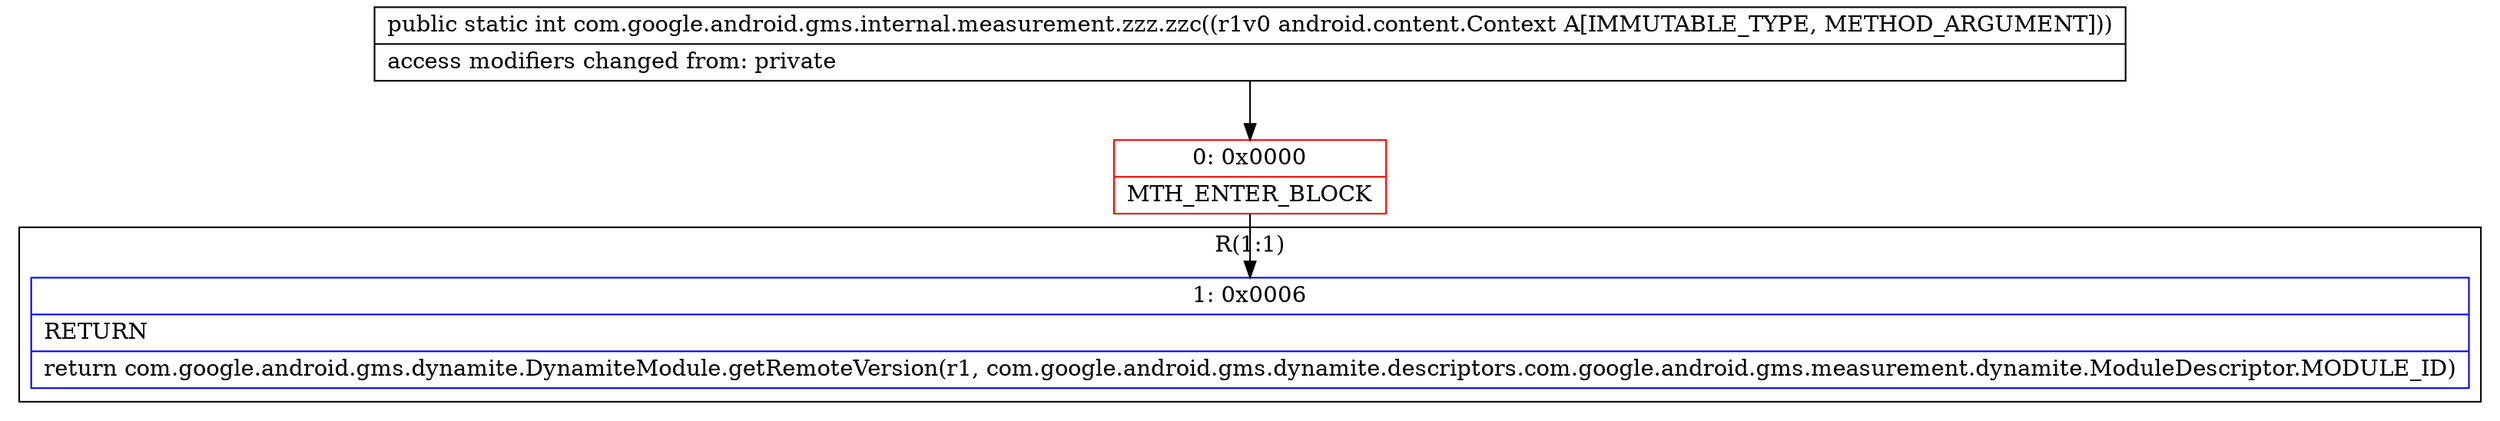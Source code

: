 digraph "CFG forcom.google.android.gms.internal.measurement.zzz.zzc(Landroid\/content\/Context;)I" {
subgraph cluster_Region_1933034396 {
label = "R(1:1)";
node [shape=record,color=blue];
Node_1 [shape=record,label="{1\:\ 0x0006|RETURN\l|return com.google.android.gms.dynamite.DynamiteModule.getRemoteVersion(r1, com.google.android.gms.dynamite.descriptors.com.google.android.gms.measurement.dynamite.ModuleDescriptor.MODULE_ID)\l}"];
}
Node_0 [shape=record,color=red,label="{0\:\ 0x0000|MTH_ENTER_BLOCK\l}"];
MethodNode[shape=record,label="{public static int com.google.android.gms.internal.measurement.zzz.zzc((r1v0 android.content.Context A[IMMUTABLE_TYPE, METHOD_ARGUMENT]))  | access modifiers changed from: private\l}"];
MethodNode -> Node_0;
Node_0 -> Node_1;
}

